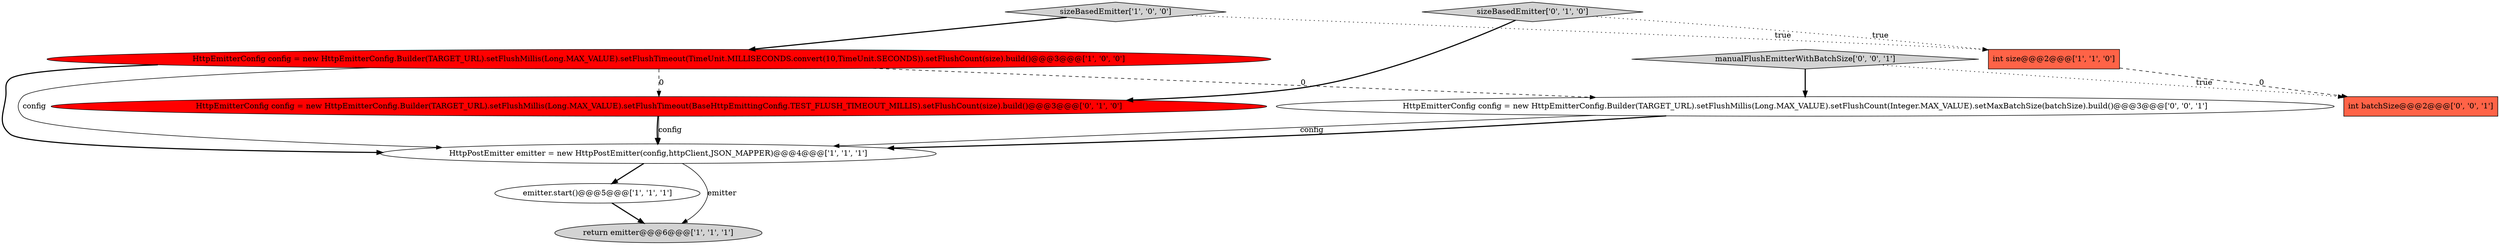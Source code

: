 digraph {
5 [style = filled, label = "return emitter@@@6@@@['1', '1', '1']", fillcolor = lightgray, shape = ellipse image = "AAA0AAABBB1BBB"];
3 [style = filled, label = "int size@@@2@@@['1', '1', '0']", fillcolor = tomato, shape = box image = "AAA0AAABBB1BBB"];
7 [style = filled, label = "HttpEmitterConfig config = new HttpEmitterConfig.Builder(TARGET_URL).setFlushMillis(Long.MAX_VALUE).setFlushTimeout(BaseHttpEmittingConfig.TEST_FLUSH_TIMEOUT_MILLIS).setFlushCount(size).build()@@@3@@@['0', '1', '0']", fillcolor = red, shape = ellipse image = "AAA1AAABBB2BBB"];
1 [style = filled, label = "HttpEmitterConfig config = new HttpEmitterConfig.Builder(TARGET_URL).setFlushMillis(Long.MAX_VALUE).setFlushTimeout(TimeUnit.MILLISECONDS.convert(10,TimeUnit.SECONDS)).setFlushCount(size).build()@@@3@@@['1', '0', '0']", fillcolor = red, shape = ellipse image = "AAA1AAABBB1BBB"];
10 [style = filled, label = "HttpEmitterConfig config = new HttpEmitterConfig.Builder(TARGET_URL).setFlushMillis(Long.MAX_VALUE).setFlushCount(Integer.MAX_VALUE).setMaxBatchSize(batchSize).build()@@@3@@@['0', '0', '1']", fillcolor = white, shape = ellipse image = "AAA0AAABBB3BBB"];
0 [style = filled, label = "emitter.start()@@@5@@@['1', '1', '1']", fillcolor = white, shape = ellipse image = "AAA0AAABBB1BBB"];
6 [style = filled, label = "sizeBasedEmitter['0', '1', '0']", fillcolor = lightgray, shape = diamond image = "AAA0AAABBB2BBB"];
8 [style = filled, label = "int batchSize@@@2@@@['0', '0', '1']", fillcolor = tomato, shape = box image = "AAA0AAABBB3BBB"];
9 [style = filled, label = "manualFlushEmitterWithBatchSize['0', '0', '1']", fillcolor = lightgray, shape = diamond image = "AAA0AAABBB3BBB"];
4 [style = filled, label = "HttpPostEmitter emitter = new HttpPostEmitter(config,httpClient,JSON_MAPPER)@@@4@@@['1', '1', '1']", fillcolor = white, shape = ellipse image = "AAA0AAABBB1BBB"];
2 [style = filled, label = "sizeBasedEmitter['1', '0', '0']", fillcolor = lightgray, shape = diamond image = "AAA0AAABBB1BBB"];
2->3 [style = dotted, label="true"];
3->8 [style = dashed, label="0"];
1->4 [style = bold, label=""];
1->10 [style = dashed, label="0"];
7->4 [style = bold, label=""];
1->4 [style = solid, label="config"];
6->7 [style = bold, label=""];
9->10 [style = bold, label=""];
6->3 [style = dotted, label="true"];
1->7 [style = dashed, label="0"];
7->4 [style = solid, label="config"];
10->4 [style = solid, label="config"];
4->5 [style = solid, label="emitter"];
2->1 [style = bold, label=""];
4->0 [style = bold, label=""];
0->5 [style = bold, label=""];
9->8 [style = dotted, label="true"];
10->4 [style = bold, label=""];
}

